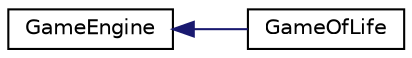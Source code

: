 digraph "Graphical Class Hierarchy"
{
 // LATEX_PDF_SIZE
  edge [fontname="Helvetica",fontsize="10",labelfontname="Helvetica",labelfontsize="10"];
  node [fontname="Helvetica",fontsize="10",shape=record];
  rankdir="LR";
  Node0 [label="GameEngine",height=0.2,width=0.4,color="black", fillcolor="white", style="filled",URL="$class_game_engine.html",tooltip="Base class for custom game engines."];
  Node0 -> Node1 [dir="back",color="midnightblue",fontsize="10",style="solid",fontname="Helvetica"];
  Node1 [label="GameOfLife",height=0.2,width=0.4,color="black", fillcolor="white", style="filled",URL="$class_game_of_life.html",tooltip="Implementation of the game of life."];
}
